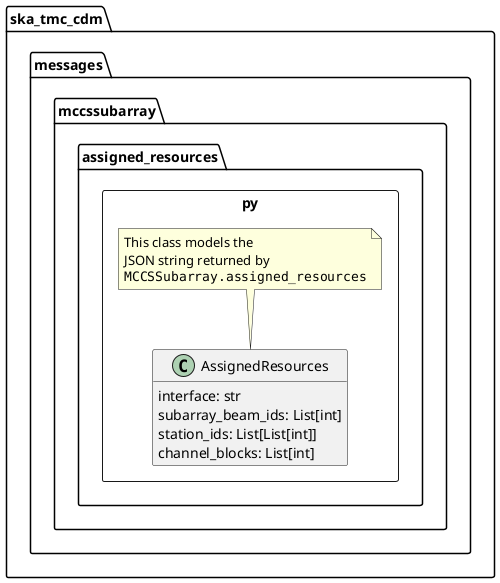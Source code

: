 @startuml
hide empty members

package ska_tmc_cdm.messages.mccssubarray {
    package assigned_resources.py <<Rectangle>> {
        class AssignedResources {
            interface: str
            subarray_beam_ids: List[int]
            station_ids: List[List[int]]
            channel_blocks: List[int]
        }
		note top of AssignedResources
			This class models the
			JSON string returned by
			""MCCSSubarray.assigned_resources""
		end note
	}
}

@enduml
